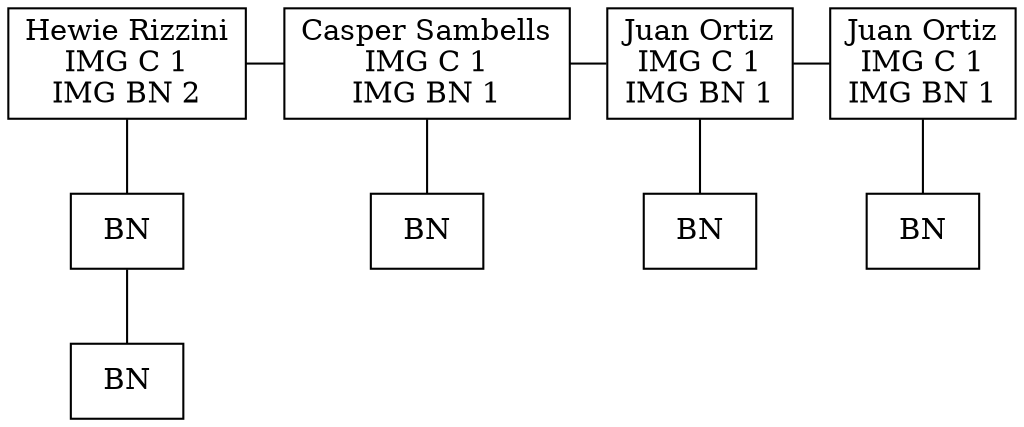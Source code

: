 digraph ClientesEnEspera {
node[shape=box]
edge[arrowhead=none]
0 [label="Hewie Rizzini\nIMG C 1\nIMG BN 2"]
1 [label=BN]
2 [label=BN]
3 [label="Casper Sambells\nIMG C 1\nIMG BN 1"]
4 [label=BN]
5 [label="Juan Ortiz\nIMG C 1\nIMG BN 1"]
6 [label=BN]
7 [label="Juan Ortiz\nIMG C 1\nIMG BN 1"]
8 [label=BN]
0->1
1->2
0->3
3->4
3->5
5->6
5->7
7->8
{rank=same; 0; 3}
{rank=same; 3; 5}
{rank=same; 5; 7}
rankdir=TB
}